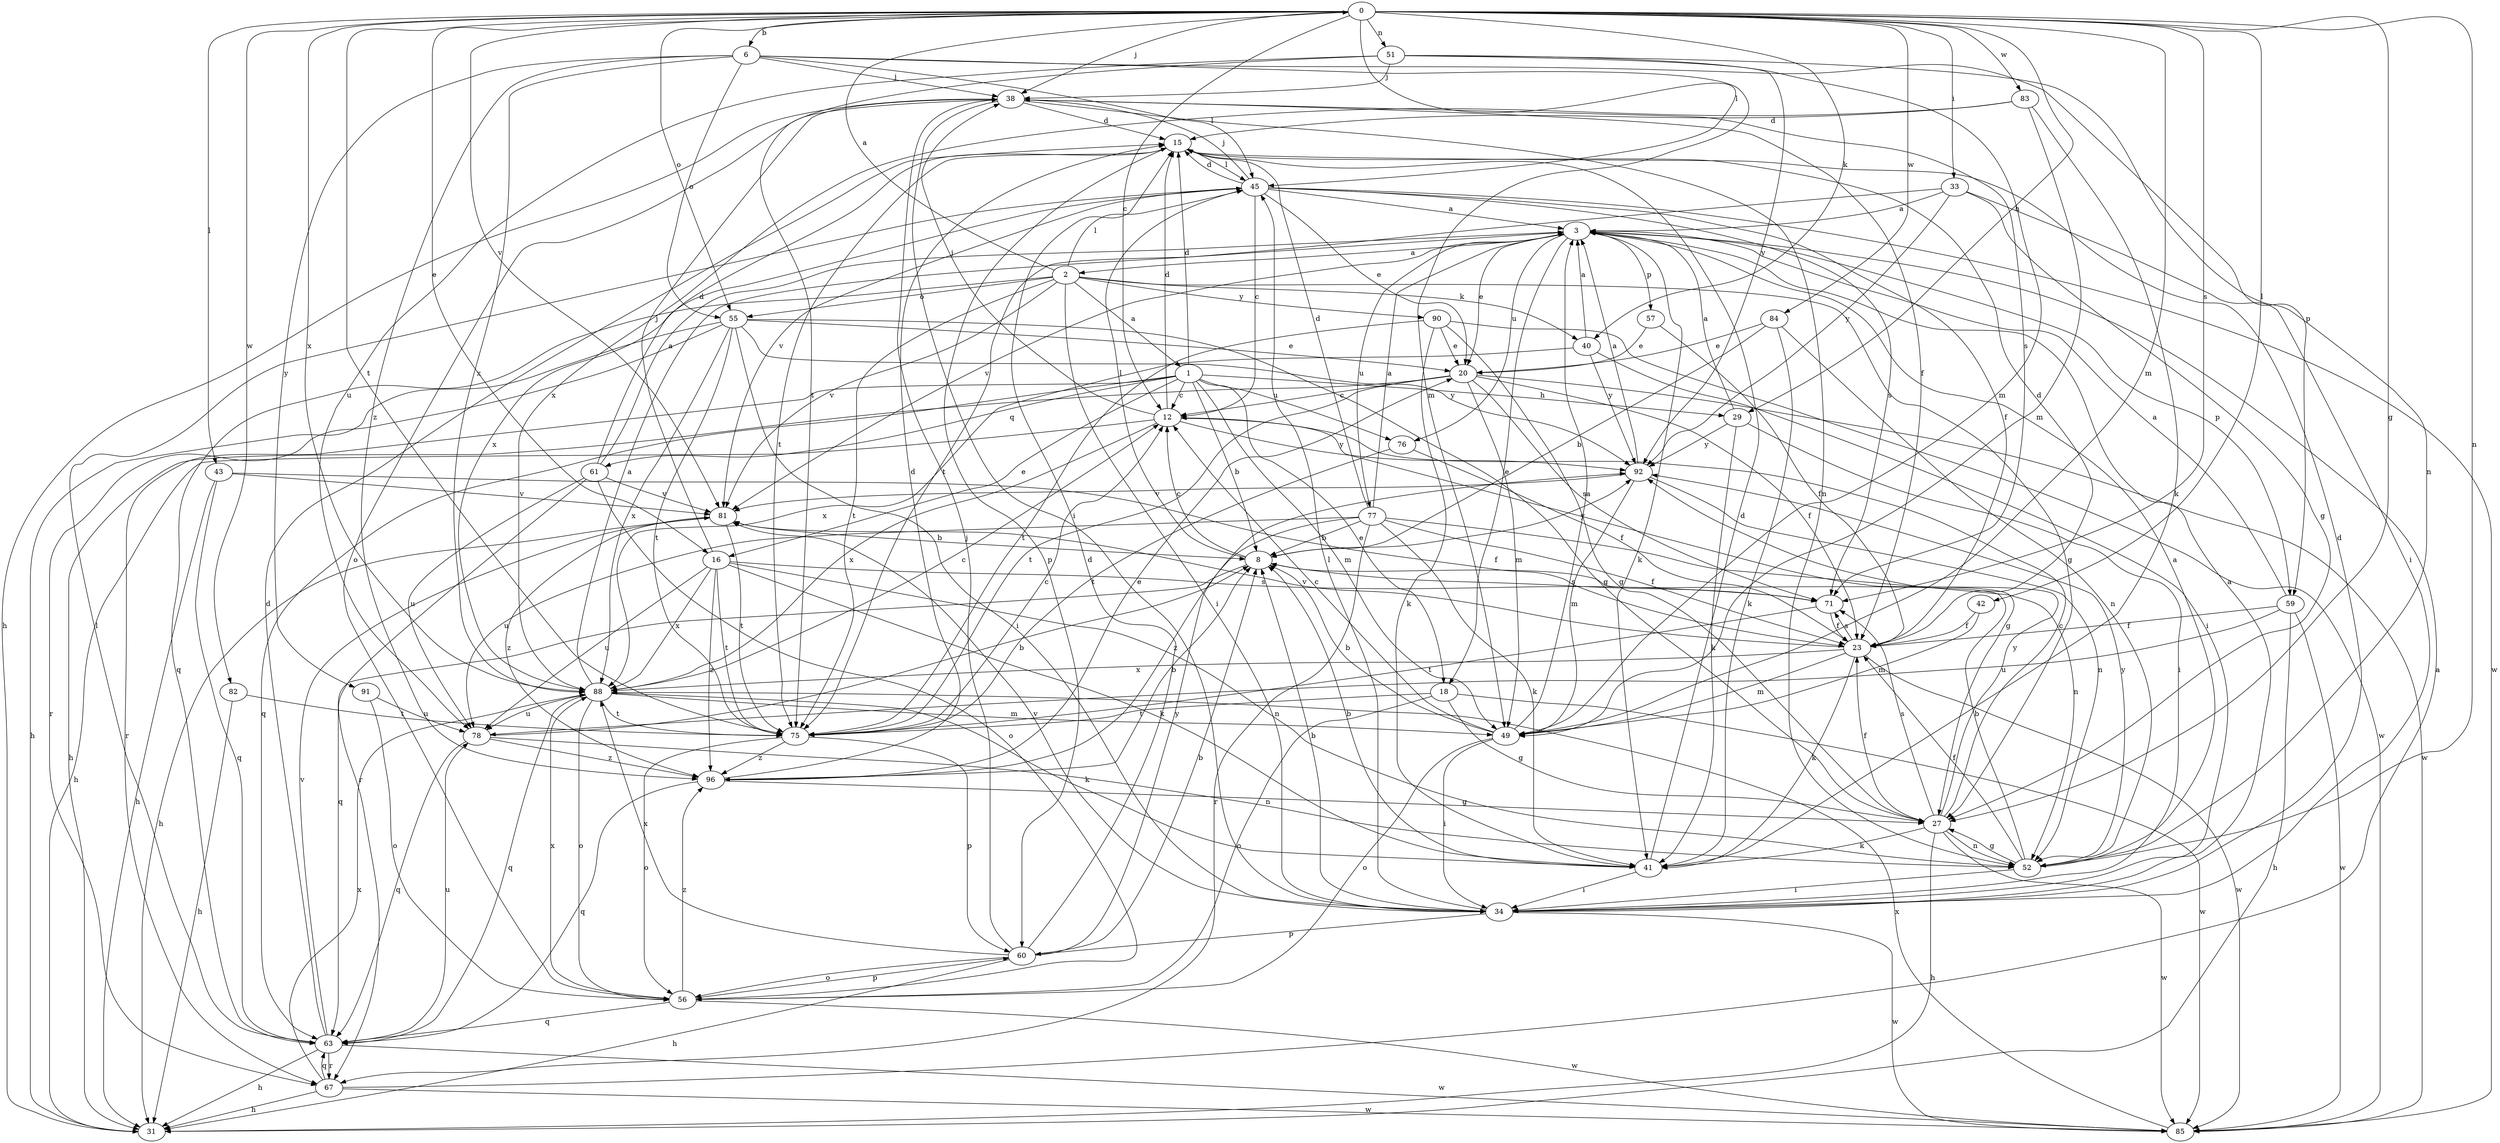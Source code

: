 strict digraph  {
0;
1;
2;
3;
6;
8;
12;
15;
16;
18;
20;
23;
27;
29;
31;
33;
34;
38;
40;
41;
42;
43;
45;
49;
51;
52;
55;
56;
57;
59;
60;
61;
63;
67;
71;
75;
76;
77;
78;
81;
82;
83;
84;
85;
88;
90;
91;
92;
96;
0 -> 6  [label=b];
0 -> 12  [label=c];
0 -> 16  [label=e];
0 -> 27  [label=g];
0 -> 29  [label=h];
0 -> 33  [label=i];
0 -> 38  [label=j];
0 -> 40  [label=k];
0 -> 42  [label=l];
0 -> 43  [label=l];
0 -> 45  [label=l];
0 -> 49  [label=m];
0 -> 51  [label=n];
0 -> 52  [label=n];
0 -> 55  [label=o];
0 -> 71  [label=s];
0 -> 75  [label=t];
0 -> 81  [label=v];
0 -> 82  [label=w];
0 -> 83  [label=w];
0 -> 84  [label=w];
0 -> 88  [label=x];
1 -> 8  [label=b];
1 -> 12  [label=c];
1 -> 15  [label=d];
1 -> 16  [label=e];
1 -> 18  [label=e];
1 -> 29  [label=h];
1 -> 49  [label=m];
1 -> 61  [label=q];
1 -> 63  [label=q];
1 -> 67  [label=r];
1 -> 76  [label=u];
2 -> 0  [label=a];
2 -> 1  [label=a];
2 -> 27  [label=g];
2 -> 34  [label=i];
2 -> 40  [label=k];
2 -> 45  [label=l];
2 -> 55  [label=o];
2 -> 63  [label=q];
2 -> 75  [label=t];
2 -> 81  [label=v];
2 -> 90  [label=y];
3 -> 2  [label=a];
3 -> 18  [label=e];
3 -> 20  [label=e];
3 -> 41  [label=k];
3 -> 57  [label=p];
3 -> 59  [label=p];
3 -> 76  [label=u];
3 -> 77  [label=u];
3 -> 81  [label=v];
6 -> 38  [label=j];
6 -> 45  [label=l];
6 -> 49  [label=m];
6 -> 55  [label=o];
6 -> 59  [label=p];
6 -> 88  [label=x];
6 -> 91  [label=y];
6 -> 96  [label=z];
8 -> 12  [label=c];
8 -> 45  [label=l];
8 -> 63  [label=q];
8 -> 71  [label=s];
8 -> 92  [label=y];
12 -> 15  [label=d];
12 -> 27  [label=g];
12 -> 31  [label=h];
12 -> 38  [label=j];
12 -> 88  [label=x];
12 -> 92  [label=y];
15 -> 45  [label=l];
15 -> 60  [label=p];
15 -> 75  [label=t];
16 -> 38  [label=j];
16 -> 41  [label=k];
16 -> 52  [label=n];
16 -> 71  [label=s];
16 -> 75  [label=t];
16 -> 78  [label=u];
16 -> 88  [label=x];
16 -> 96  [label=z];
18 -> 27  [label=g];
18 -> 56  [label=o];
18 -> 75  [label=t];
18 -> 85  [label=w];
20 -> 12  [label=c];
20 -> 23  [label=f];
20 -> 31  [label=h];
20 -> 49  [label=m];
20 -> 71  [label=s];
20 -> 75  [label=t];
20 -> 85  [label=w];
23 -> 15  [label=d];
23 -> 41  [label=k];
23 -> 49  [label=m];
23 -> 71  [label=s];
23 -> 81  [label=v];
23 -> 85  [label=w];
23 -> 88  [label=x];
27 -> 12  [label=c];
27 -> 23  [label=f];
27 -> 31  [label=h];
27 -> 41  [label=k];
27 -> 52  [label=n];
27 -> 71  [label=s];
27 -> 85  [label=w];
27 -> 92  [label=y];
29 -> 3  [label=a];
29 -> 34  [label=i];
29 -> 41  [label=k];
29 -> 92  [label=y];
33 -> 3  [label=a];
33 -> 27  [label=g];
33 -> 34  [label=i];
33 -> 75  [label=t];
33 -> 92  [label=y];
34 -> 3  [label=a];
34 -> 8  [label=b];
34 -> 15  [label=d];
34 -> 45  [label=l];
34 -> 60  [label=p];
34 -> 81  [label=v];
34 -> 85  [label=w];
38 -> 15  [label=d];
38 -> 23  [label=f];
38 -> 31  [label=h];
38 -> 34  [label=i];
38 -> 52  [label=n];
38 -> 56  [label=o];
38 -> 71  [label=s];
40 -> 3  [label=a];
40 -> 34  [label=i];
40 -> 88  [label=x];
40 -> 92  [label=y];
41 -> 8  [label=b];
41 -> 15  [label=d];
41 -> 34  [label=i];
42 -> 23  [label=f];
42 -> 49  [label=m];
43 -> 23  [label=f];
43 -> 31  [label=h];
43 -> 63  [label=q];
43 -> 81  [label=v];
45 -> 3  [label=a];
45 -> 12  [label=c];
45 -> 15  [label=d];
45 -> 20  [label=e];
45 -> 23  [label=f];
45 -> 38  [label=j];
45 -> 71  [label=s];
45 -> 81  [label=v];
45 -> 85  [label=w];
45 -> 88  [label=x];
49 -> 3  [label=a];
49 -> 8  [label=b];
49 -> 12  [label=c];
49 -> 34  [label=i];
49 -> 56  [label=o];
51 -> 38  [label=j];
51 -> 49  [label=m];
51 -> 52  [label=n];
51 -> 75  [label=t];
51 -> 78  [label=u];
51 -> 92  [label=y];
52 -> 3  [label=a];
52 -> 8  [label=b];
52 -> 23  [label=f];
52 -> 27  [label=g];
52 -> 34  [label=i];
52 -> 92  [label=y];
55 -> 20  [label=e];
55 -> 27  [label=g];
55 -> 31  [label=h];
55 -> 34  [label=i];
55 -> 67  [label=r];
55 -> 75  [label=t];
55 -> 88  [label=x];
55 -> 92  [label=y];
56 -> 60  [label=p];
56 -> 63  [label=q];
56 -> 85  [label=w];
56 -> 88  [label=x];
56 -> 96  [label=z];
57 -> 20  [label=e];
57 -> 23  [label=f];
59 -> 3  [label=a];
59 -> 23  [label=f];
59 -> 31  [label=h];
59 -> 78  [label=u];
59 -> 85  [label=w];
60 -> 8  [label=b];
60 -> 15  [label=d];
60 -> 31  [label=h];
60 -> 38  [label=j];
60 -> 56  [label=o];
60 -> 88  [label=x];
60 -> 92  [label=y];
61 -> 3  [label=a];
61 -> 15  [label=d];
61 -> 56  [label=o];
61 -> 67  [label=r];
61 -> 78  [label=u];
61 -> 81  [label=v];
63 -> 15  [label=d];
63 -> 31  [label=h];
63 -> 45  [label=l];
63 -> 67  [label=r];
63 -> 78  [label=u];
63 -> 81  [label=v];
63 -> 85  [label=w];
67 -> 3  [label=a];
67 -> 31  [label=h];
67 -> 63  [label=q];
67 -> 85  [label=w];
67 -> 88  [label=x];
71 -> 23  [label=f];
71 -> 75  [label=t];
75 -> 12  [label=c];
75 -> 56  [label=o];
75 -> 60  [label=p];
75 -> 96  [label=z];
76 -> 23  [label=f];
76 -> 75  [label=t];
77 -> 3  [label=a];
77 -> 8  [label=b];
77 -> 15  [label=d];
77 -> 23  [label=f];
77 -> 41  [label=k];
77 -> 52  [label=n];
77 -> 67  [label=r];
77 -> 78  [label=u];
77 -> 96  [label=z];
78 -> 8  [label=b];
78 -> 52  [label=n];
78 -> 63  [label=q];
78 -> 96  [label=z];
81 -> 8  [label=b];
81 -> 31  [label=h];
81 -> 75  [label=t];
81 -> 96  [label=z];
82 -> 31  [label=h];
82 -> 75  [label=t];
83 -> 15  [label=d];
83 -> 41  [label=k];
83 -> 49  [label=m];
83 -> 88  [label=x];
84 -> 8  [label=b];
84 -> 20  [label=e];
84 -> 41  [label=k];
84 -> 52  [label=n];
85 -> 88  [label=x];
88 -> 3  [label=a];
88 -> 12  [label=c];
88 -> 41  [label=k];
88 -> 49  [label=m];
88 -> 56  [label=o];
88 -> 63  [label=q];
88 -> 75  [label=t];
88 -> 78  [label=u];
90 -> 20  [label=e];
90 -> 27  [label=g];
90 -> 41  [label=k];
90 -> 75  [label=t];
90 -> 85  [label=w];
91 -> 56  [label=o];
91 -> 78  [label=u];
92 -> 3  [label=a];
92 -> 49  [label=m];
92 -> 52  [label=n];
92 -> 81  [label=v];
96 -> 8  [label=b];
96 -> 15  [label=d];
96 -> 20  [label=e];
96 -> 27  [label=g];
96 -> 63  [label=q];
}
